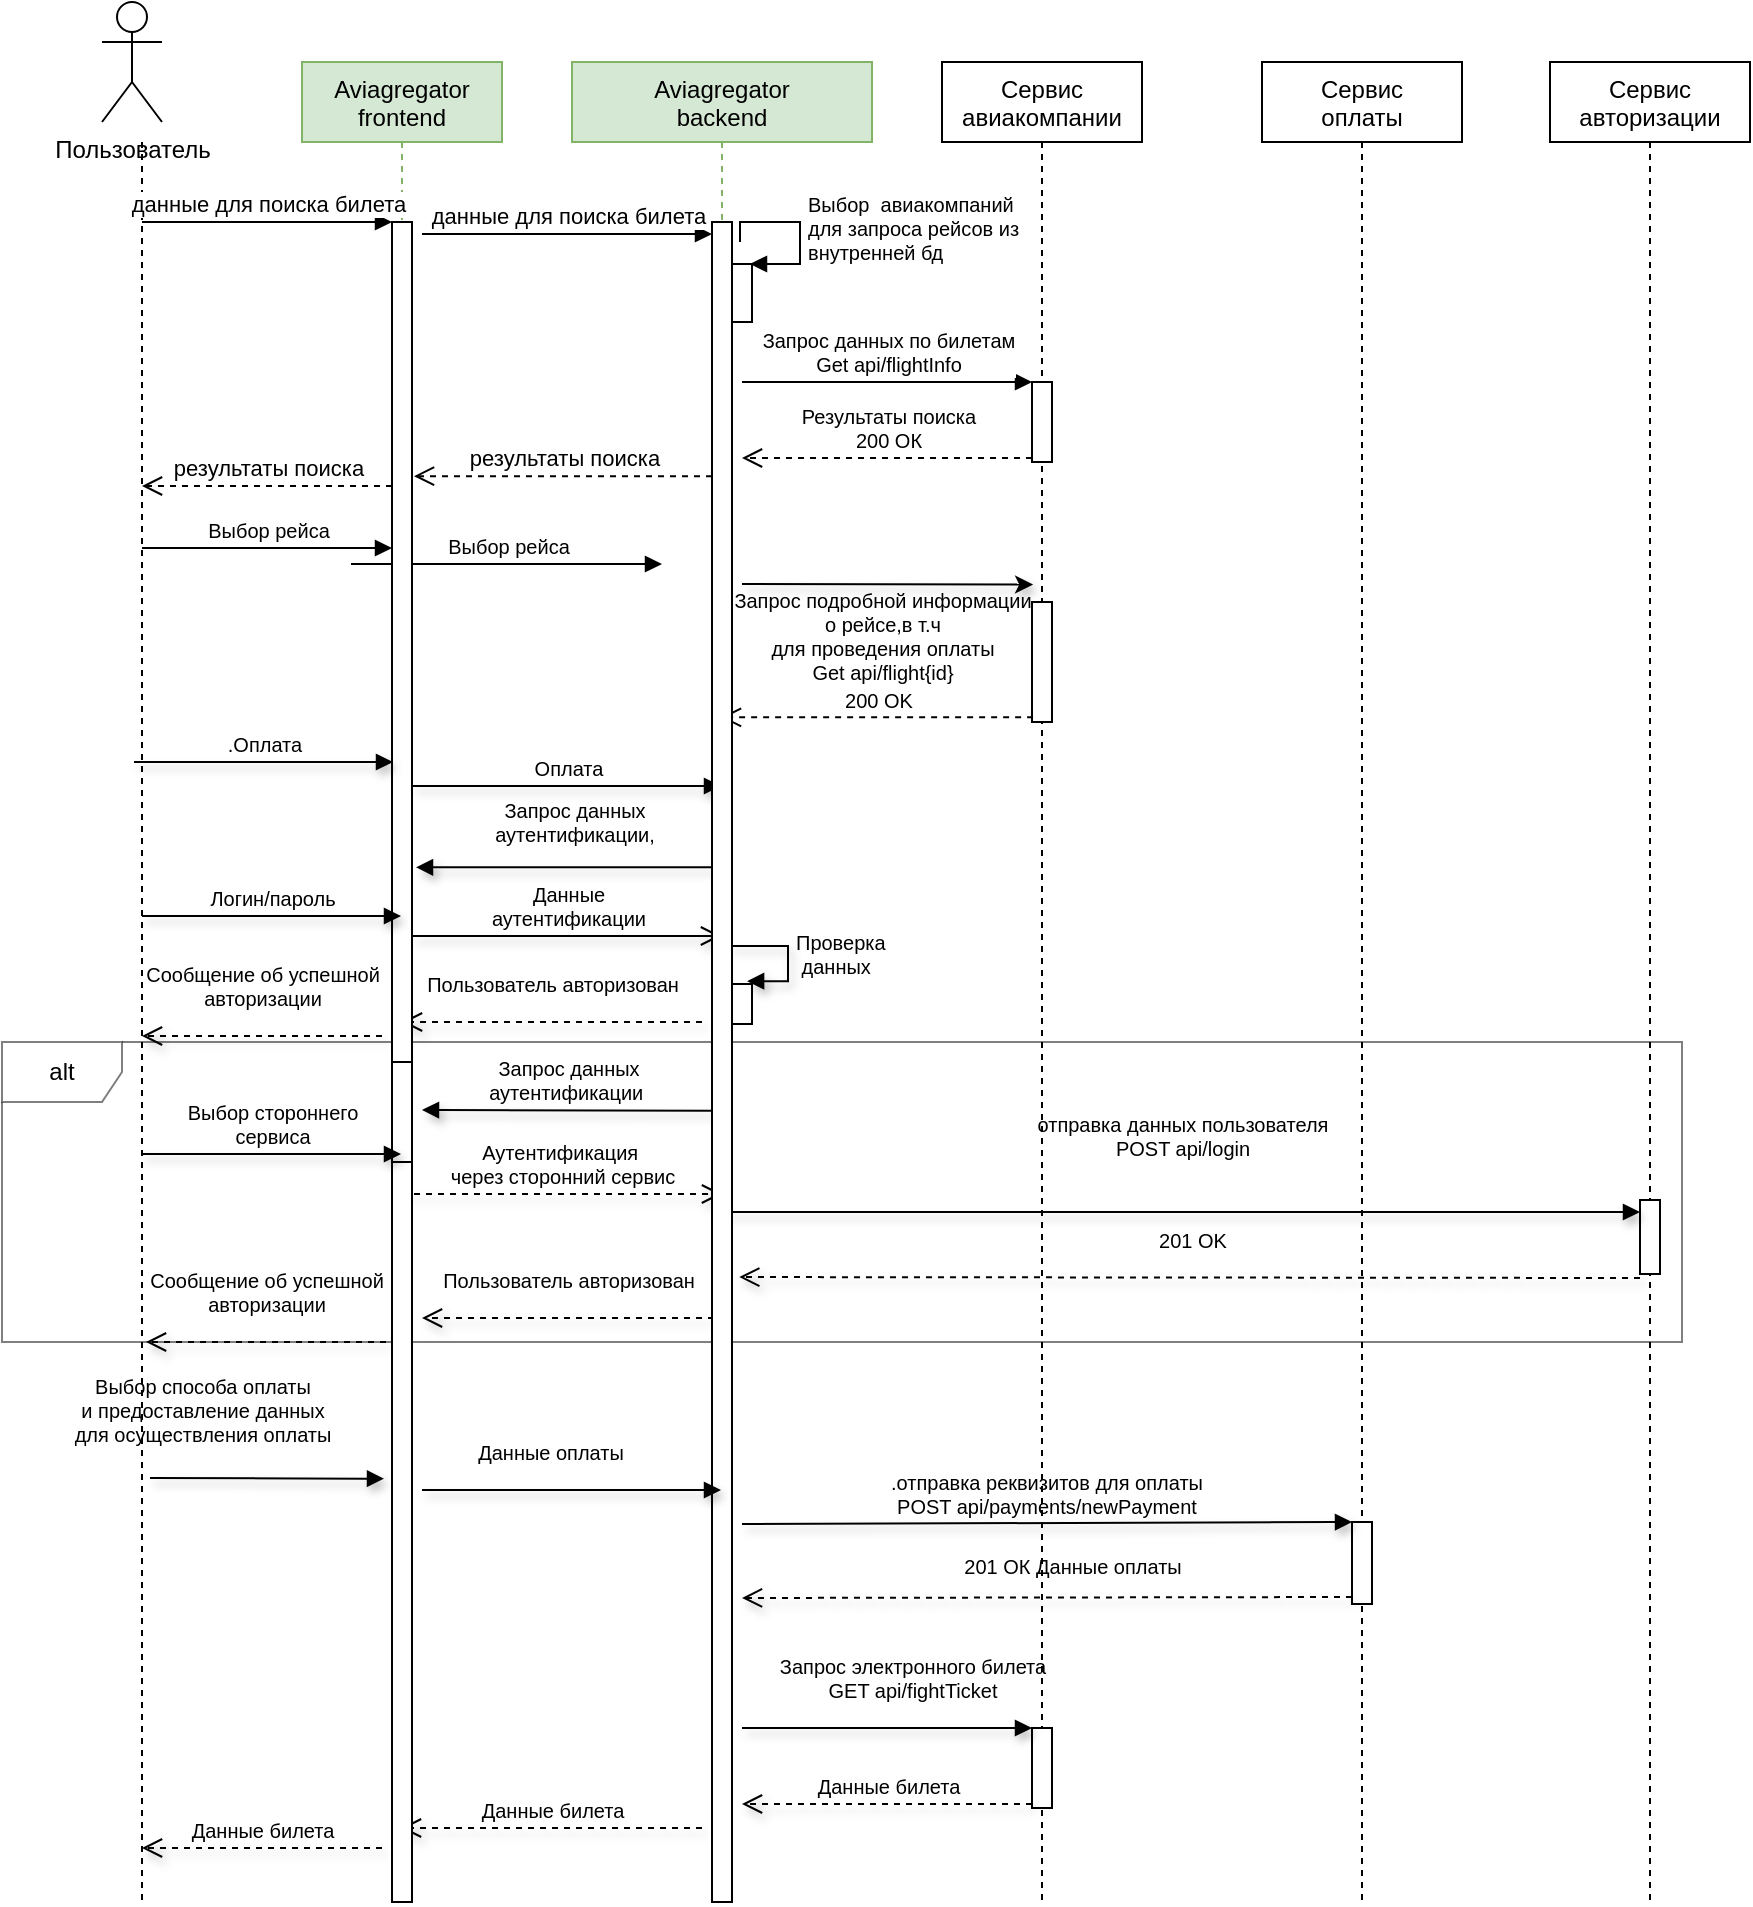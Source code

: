 <mxfile version="16.1.0" type="github">
  <diagram id="kgpKYQtTHZ0yAKxKKP6v" name="Page-1">
    <mxGraphModel dx="1533" dy="448" grid="1" gridSize="10" guides="1" tooltips="1" connect="1" arrows="1" fold="1" page="1" pageScale="1" pageWidth="850" pageHeight="1100" math="0" shadow="0">
      <root>
        <mxCell id="0" />
        <mxCell id="1" parent="0" />
        <mxCell id="IIHWQ_O0NxmgDRK_-mZD-16" value="alt" style="shape=umlFrame;whiteSpace=wrap;fillColor=none;opacity=50;" vertex="1" parent="1">
          <mxGeometry x="-190" y="570" width="840" height="150" as="geometry" />
        </mxCell>
        <mxCell id="3nuBFxr9cyL0pnOWT2aG-1" value="Aviagregator&#xa;backend" style="shape=umlLifeline;perimeter=lifelinePerimeter;container=1;collapsible=0;recursiveResize=0;rounded=0;shadow=0;strokeWidth=1;fillColor=#d5e8d4;strokeColor=#82b366;" parent="1" vertex="1">
          <mxGeometry x="95" y="80" width="150" height="840" as="geometry" />
        </mxCell>
        <mxCell id="7u0CSYYLVKe7ubRiZnHP-11" value="" style="html=1;points=[];perimeter=orthogonalPerimeter;fontSize=10;" parent="3nuBFxr9cyL0pnOWT2aG-1" vertex="1">
          <mxGeometry x="80" y="101" width="10" height="29" as="geometry" />
        </mxCell>
        <mxCell id="7u0CSYYLVKe7ubRiZnHP-12" value="Выбор&amp;nbsp; авиакомпаний&amp;nbsp;&lt;br&gt;для запроса рейсов из&lt;br&gt;внутренней бд" style="edgeStyle=orthogonalEdgeStyle;html=1;align=left;spacingLeft=2;endArrow=block;rounded=0;entryX=1;entryY=0;fontSize=10;" parent="3nuBFxr9cyL0pnOWT2aG-1" edge="1">
          <mxGeometry relative="1" as="geometry">
            <mxPoint x="84" y="90" as="sourcePoint" />
            <Array as="points">
              <mxPoint x="114" y="80" />
            </Array>
            <mxPoint x="89.0" y="101" as="targetPoint" />
          </mxGeometry>
        </mxCell>
        <mxCell id="7u0CSYYLVKe7ubRiZnHP-17" value="Выбор рейса" style="html=1;verticalAlign=bottom;endArrow=block;entryX=0;entryY=0;rounded=0;fontSize=10;" parent="3nuBFxr9cyL0pnOWT2aG-1" edge="1">
          <mxGeometry relative="1" as="geometry">
            <mxPoint x="-110.5" y="251.0" as="sourcePoint" />
            <mxPoint x="45" y="251.0" as="targetPoint" />
          </mxGeometry>
        </mxCell>
        <mxCell id="7u0CSYYLVKe7ubRiZnHP-33" value="Проверка&amp;nbsp;&lt;br&gt;&amp;nbsp;данных" style="edgeStyle=orthogonalEdgeStyle;html=1;align=left;spacingLeft=2;endArrow=block;rounded=0;entryX=0.956;entryY=-0.069;shadow=1;labelBackgroundColor=none;sketch=0;fontSize=10;entryDx=0;entryDy=0;entryPerimeter=0;" parent="3nuBFxr9cyL0pnOWT2aG-1" edge="1">
          <mxGeometry relative="1" as="geometry">
            <mxPoint x="78" y="442" as="sourcePoint" />
            <Array as="points">
              <mxPoint x="108" y="442" />
              <mxPoint x="108" y="460" />
            </Array>
            <mxPoint x="87.56" y="459.62" as="targetPoint" />
          </mxGeometry>
        </mxCell>
        <mxCell id="IIHWQ_O0NxmgDRK_-mZD-23" value="" style="html=1;points=[];perimeter=orthogonalPerimeter;fontSize=10;" vertex="1" parent="3nuBFxr9cyL0pnOWT2aG-1">
          <mxGeometry x="80" y="461" width="10" height="20" as="geometry" />
        </mxCell>
        <mxCell id="3nuBFxr9cyL0pnOWT2aG-5" value="Сервис&#xa;оплаты" style="shape=umlLifeline;perimeter=lifelinePerimeter;container=1;collapsible=0;recursiveResize=0;rounded=0;shadow=0;strokeWidth=1;" parent="1" vertex="1">
          <mxGeometry x="440" y="80" width="100" height="920" as="geometry" />
        </mxCell>
        <mxCell id="7u0CSYYLVKe7ubRiZnHP-42" value="" style="html=1;points=[];perimeter=orthogonalPerimeter;fontSize=10;" parent="3nuBFxr9cyL0pnOWT2aG-5" vertex="1">
          <mxGeometry x="45" y="730" width="10" height="41" as="geometry" />
        </mxCell>
        <mxCell id="7u0CSYYLVKe7ubRiZnHP-43" value=".отправка реквизитов для оплаты&lt;br&gt;POST api/payments/newPayment" style="html=1;verticalAlign=bottom;endArrow=block;entryX=0;entryY=0;rounded=0;shadow=1;labelBackgroundColor=none;sketch=0;fontSize=10;" parent="3nuBFxr9cyL0pnOWT2aG-5" target="7u0CSYYLVKe7ubRiZnHP-42" edge="1">
          <mxGeometry relative="1" as="geometry">
            <mxPoint x="-260" y="731" as="sourcePoint" />
            <Array as="points">
              <mxPoint x="-260" y="731" />
            </Array>
          </mxGeometry>
        </mxCell>
        <mxCell id="7u0CSYYLVKe7ubRiZnHP-1" value="Сервис &#xa;авиакомпании" style="shape=umlLifeline;perimeter=lifelinePerimeter;container=1;collapsible=0;recursiveResize=0;rounded=0;shadow=0;strokeWidth=1;" parent="1" vertex="1">
          <mxGeometry x="280" y="80" width="100" height="920" as="geometry" />
        </mxCell>
        <mxCell id="7u0CSYYLVKe7ubRiZnHP-13" value="" style="html=1;points=[];perimeter=orthogonalPerimeter;fontSize=10;" parent="7u0CSYYLVKe7ubRiZnHP-1" vertex="1">
          <mxGeometry x="45" y="160" width="10" height="40" as="geometry" />
        </mxCell>
        <mxCell id="7u0CSYYLVKe7ubRiZnHP-19" value="" style="html=1;points=[];perimeter=orthogonalPerimeter;fontSize=10;" parent="7u0CSYYLVKe7ubRiZnHP-1" vertex="1">
          <mxGeometry x="45" y="270" width="10" height="60" as="geometry" />
        </mxCell>
        <mxCell id="7u0CSYYLVKe7ubRiZnHP-50" value="" style="html=1;points=[];perimeter=orthogonalPerimeter;fontSize=10;" parent="7u0CSYYLVKe7ubRiZnHP-1" vertex="1">
          <mxGeometry x="45" y="833" width="10" height="40" as="geometry" />
        </mxCell>
        <mxCell id="7u0CSYYLVKe7ubRiZnHP-3" value="Пользователь" style="shape=umlActor;verticalLabelPosition=bottom;verticalAlign=top;html=1;outlineConnect=0;" parent="1" vertex="1">
          <mxGeometry x="-140" y="50" width="30" height="60" as="geometry" />
        </mxCell>
        <mxCell id="7u0CSYYLVKe7ubRiZnHP-14" value="Запрос данных по билетам&lt;br&gt;Get api/flightInfo" style="html=1;verticalAlign=bottom;endArrow=block;entryX=0;entryY=0;rounded=0;fontSize=10;" parent="1" target="7u0CSYYLVKe7ubRiZnHP-13" edge="1">
          <mxGeometry relative="1" as="geometry">
            <mxPoint x="180" y="240" as="sourcePoint" />
          </mxGeometry>
        </mxCell>
        <mxCell id="7u0CSYYLVKe7ubRiZnHP-15" value="Результаты поиска&lt;br&gt;200 ОК" style="html=1;verticalAlign=bottom;endArrow=open;dashed=1;endSize=8;exitX=0;exitY=0.95;rounded=0;fontSize=10;" parent="1" source="7u0CSYYLVKe7ubRiZnHP-13" edge="1">
          <mxGeometry relative="1" as="geometry">
            <mxPoint x="180" y="278" as="targetPoint" />
          </mxGeometry>
        </mxCell>
        <mxCell id="7u0CSYYLVKe7ubRiZnHP-20" value="Запрос подробной информации &lt;br&gt;о рейсе,в т.ч &lt;br&gt;для проведения оплаты&lt;br&gt;Get api/flight{id}" style="html=1;verticalAlign=bottom;endArrow=classic;entryX=0.056;entryY=0.092;rounded=0;fontSize=10;shadow=1;sketch=0;entryDx=0;entryDy=0;entryPerimeter=0;endFill=1;labelBackgroundColor=none;" parent="1" edge="1">
          <mxGeometry x="-0.036" y="-53" relative="1" as="geometry">
            <mxPoint x="180" y="341" as="sourcePoint" />
            <mxPoint x="325.56" y="341.28" as="targetPoint" />
            <mxPoint as="offset" />
          </mxGeometry>
        </mxCell>
        <mxCell id="7u0CSYYLVKe7ubRiZnHP-21" value="200 OK" style="html=1;verticalAlign=bottom;endArrow=open;dashed=1;endSize=8;rounded=0;fontSize=10;exitX=0.056;exitY=0.896;exitDx=0;exitDy=0;exitPerimeter=0;" parent="1" edge="1">
          <mxGeometry relative="1" as="geometry">
            <mxPoint x="169.5" y="407.64" as="targetPoint" />
            <mxPoint x="325.56" y="407.64" as="sourcePoint" />
          </mxGeometry>
        </mxCell>
        <mxCell id="7u0CSYYLVKe7ubRiZnHP-25" value="Запрос данных&lt;br&gt;аутентификации," style="html=1;verticalAlign=bottom;endArrow=block;entryX=1.2;entryY=0.061;rounded=0;shadow=1;labelBackgroundColor=none;sketch=0;fontSize=10;entryDx=0;entryDy=0;entryPerimeter=0;" parent="1" edge="1">
          <mxGeometry x="-0.06" y="-8" relative="1" as="geometry">
            <mxPoint x="165.0" y="482.66" as="sourcePoint" />
            <mxPoint x="17" y="482.66" as="targetPoint" />
            <mxPoint as="offset" />
          </mxGeometry>
        </mxCell>
        <mxCell id="7u0CSYYLVKe7ubRiZnHP-26" value="Данные &lt;br&gt;аутентификации" style="html=1;verticalAlign=bottom;endArrow=open;endSize=8;exitX=1;exitY=0.95;rounded=0;shadow=1;labelBackgroundColor=none;sketch=0;fontSize=10;" parent="1" edge="1">
          <mxGeometry relative="1" as="geometry">
            <mxPoint x="169.5" y="517" as="targetPoint" />
            <mxPoint x="15" y="517" as="sourcePoint" />
          </mxGeometry>
        </mxCell>
        <mxCell id="7u0CSYYLVKe7ubRiZnHP-27" value="Сервис &#xa;авторизации" style="shape=umlLifeline;perimeter=lifelinePerimeter;container=1;collapsible=0;recursiveResize=0;rounded=0;shadow=0;strokeWidth=1;" parent="1" vertex="1">
          <mxGeometry x="584" y="80" width="100" height="920" as="geometry" />
        </mxCell>
        <mxCell id="7u0CSYYLVKe7ubRiZnHP-39" value="" style="html=1;points=[];perimeter=orthogonalPerimeter;fontSize=10;" parent="7u0CSYYLVKe7ubRiZnHP-27" vertex="1">
          <mxGeometry x="45" y="569" width="10" height="37" as="geometry" />
        </mxCell>
        <mxCell id="7u0CSYYLVKe7ubRiZnHP-41" value="201 OK" style="html=1;verticalAlign=bottom;endArrow=open;dashed=1;endSize=8;exitX=0;exitY=0.95;rounded=0;shadow=1;labelBackgroundColor=none;sketch=0;fontSize=10;entryX=1.363;entryY=0.628;entryDx=0;entryDy=0;entryPerimeter=0;" parent="7u0CSYYLVKe7ubRiZnHP-27" target="7u0CSYYLVKe7ubRiZnHP-8" edge="1">
          <mxGeometry x="-0.004" y="-10" relative="1" as="geometry">
            <mxPoint x="-414.5" y="608" as="targetPoint" />
            <mxPoint x="45" y="608" as="sourcePoint" />
            <mxPoint as="offset" />
          </mxGeometry>
        </mxCell>
        <mxCell id="7u0CSYYLVKe7ubRiZnHP-30" value="Оплата" style="html=1;verticalAlign=bottom;endArrow=block;rounded=0;shadow=1;labelBackgroundColor=none;sketch=0;fontSize=10;" parent="1" edge="1">
          <mxGeometry relative="1" as="geometry">
            <mxPoint x="15" y="442.0" as="sourcePoint" />
            <mxPoint x="169.5" y="442" as="targetPoint" />
          </mxGeometry>
        </mxCell>
        <mxCell id="7u0CSYYLVKe7ubRiZnHP-36" value="Запрос данных&lt;br&gt;аутентификации&amp;nbsp;" style="html=1;verticalAlign=bottom;endArrow=block;rounded=0;shadow=1;labelBackgroundColor=none;sketch=0;fontSize=10;exitX=0.033;exitY=0.885;exitDx=0;exitDy=0;exitPerimeter=0;" parent="1" edge="1">
          <mxGeometry relative="1" as="geometry">
            <mxPoint x="165.33" y="604.35" as="sourcePoint" />
            <mxPoint x="20" y="604" as="targetPoint" />
          </mxGeometry>
        </mxCell>
        <mxCell id="7u0CSYYLVKe7ubRiZnHP-37" value="Аутентификация&amp;nbsp;&lt;br&gt;через сторонний сервис" style="html=1;verticalAlign=bottom;endArrow=open;dashed=1;endSize=8;rounded=0;shadow=1;labelBackgroundColor=none;sketch=0;fontSize=10;" parent="1" edge="1">
          <mxGeometry relative="1" as="geometry">
            <mxPoint x="170" y="646" as="targetPoint" />
            <mxPoint x="10" y="646" as="sourcePoint" />
          </mxGeometry>
        </mxCell>
        <mxCell id="7u0CSYYLVKe7ubRiZnHP-38" value="" style="endArrow=none;dashed=1;endFill=0;html=1;rounded=0;" parent="1" edge="1">
          <mxGeometry width="160" relative="1" as="geometry">
            <mxPoint x="-120" y="120" as="sourcePoint" />
            <mxPoint x="-120" y="1000" as="targetPoint" />
          </mxGeometry>
        </mxCell>
        <mxCell id="7u0CSYYLVKe7ubRiZnHP-40" value="отправка данных пользователя&lt;br&gt;POST api/login" style="html=1;verticalAlign=bottom;endArrow=block;entryX=0;entryY=0;rounded=0;shadow=1;labelBackgroundColor=none;sketch=0;fontSize=10;" parent="1" edge="1">
          <mxGeometry x="0.003" y="23" relative="1" as="geometry">
            <mxPoint x="169.5" y="655" as="sourcePoint" />
            <mxPoint as="offset" />
            <mxPoint x="629" y="655" as="targetPoint" />
          </mxGeometry>
        </mxCell>
        <mxCell id="7u0CSYYLVKe7ubRiZnHP-45" value="Пользователь авторизован" style="html=1;verticalAlign=bottom;endArrow=open;dashed=1;endSize=8;rounded=0;shadow=1;labelBackgroundColor=none;sketch=0;fontSize=10;" parent="1" edge="1" target="IIHWQ_O0NxmgDRK_-mZD-2">
          <mxGeometry y="-10" relative="1" as="geometry">
            <mxPoint x="160" y="560" as="sourcePoint" />
            <mxPoint x="40" y="560" as="targetPoint" />
            <mxPoint as="offset" />
          </mxGeometry>
        </mxCell>
        <mxCell id="7u0CSYYLVKe7ubRiZnHP-49" value="Выбор способа оплаты &lt;br&gt;и предоставление данных &lt;br&gt;для осуществления оплаты" style="html=1;verticalAlign=bottom;endArrow=block;rounded=0;shadow=1;labelBackgroundColor=none;sketch=0;fontSize=10;entryX=-0.4;entryY=0.748;entryDx=0;entryDy=0;entryPerimeter=0;" parent="1" edge="1">
          <mxGeometry x="-0.556" y="13" width="80" relative="1" as="geometry">
            <mxPoint x="-116" y="788" as="sourcePoint" />
            <mxPoint x="1" y="788.36" as="targetPoint" />
            <mxPoint as="offset" />
          </mxGeometry>
        </mxCell>
        <mxCell id="7u0CSYYLVKe7ubRiZnHP-44" value="201 ОК Данные оплаты" style="html=1;verticalAlign=bottom;endArrow=open;dashed=1;endSize=8;rounded=0;shadow=1;labelBackgroundColor=none;sketch=0;fontSize=10;" parent="1" edge="1">
          <mxGeometry x="-0.081" y="-6" relative="1" as="geometry">
            <mxPoint x="180" y="848" as="targetPoint" />
            <mxPoint x="485" y="847.5" as="sourcePoint" />
            <mxPoint y="-1" as="offset" />
          </mxGeometry>
        </mxCell>
        <mxCell id="7u0CSYYLVKe7ubRiZnHP-52" value="Данные билета" style="html=1;verticalAlign=bottom;endArrow=open;dashed=1;endSize=8;exitX=0;exitY=0.95;rounded=0;shadow=1;labelBackgroundColor=none;sketch=0;fontSize=10;" parent="1" source="7u0CSYYLVKe7ubRiZnHP-50" edge="1">
          <mxGeometry relative="1" as="geometry">
            <mxPoint x="180" y="951" as="targetPoint" />
          </mxGeometry>
        </mxCell>
        <mxCell id="7u0CSYYLVKe7ubRiZnHP-51" value="Запрос электронного билета&lt;br&gt;GET api/fightTicket" style="html=1;verticalAlign=bottom;endArrow=block;entryX=0;entryY=0;rounded=0;shadow=1;labelBackgroundColor=none;sketch=0;fontSize=10;" parent="1" target="7u0CSYYLVKe7ubRiZnHP-50" edge="1">
          <mxGeometry x="0.164" y="10" relative="1" as="geometry">
            <mxPoint x="180" y="913" as="sourcePoint" />
            <mxPoint as="offset" />
          </mxGeometry>
        </mxCell>
        <mxCell id="7u0CSYYLVKe7ubRiZnHP-53" value="Данные билета" style="html=1;verticalAlign=bottom;endArrow=open;dashed=1;endSize=8;rounded=0;shadow=1;labelBackgroundColor=none;sketch=0;fontSize=10;" parent="1" edge="1">
          <mxGeometry relative="1" as="geometry">
            <mxPoint x="160" y="963" as="sourcePoint" />
            <mxPoint x="9.5" y="963" as="targetPoint" />
          </mxGeometry>
        </mxCell>
        <mxCell id="IIHWQ_O0NxmgDRK_-mZD-2" value="Aviagregator&#xa;frontend&#xa;" style="shape=umlLifeline;perimeter=lifelinePerimeter;container=1;collapsible=0;recursiveResize=0;rounded=0;shadow=0;strokeWidth=1;fillColor=#d5e8d4;strokeColor=#82b366;verticalAlign=top;" vertex="1" parent="1">
          <mxGeometry x="-40" y="80" width="100" height="920" as="geometry" />
        </mxCell>
        <mxCell id="IIHWQ_O0NxmgDRK_-mZD-3" value="" style="html=1;points=[];perimeter=orthogonalPerimeter;" vertex="1" parent="IIHWQ_O0NxmgDRK_-mZD-2">
          <mxGeometry x="45" y="80" width="10" height="840" as="geometry" />
        </mxCell>
        <mxCell id="IIHWQ_O0NxmgDRK_-mZD-4" value="данные для поиска билета" style="html=1;verticalAlign=bottom;endArrow=block;entryX=0;entryY=0;rounded=0;" edge="1" parent="IIHWQ_O0NxmgDRK_-mZD-2" target="IIHWQ_O0NxmgDRK_-mZD-3">
          <mxGeometry relative="1" as="geometry">
            <mxPoint x="-80" y="80" as="sourcePoint" />
          </mxGeometry>
        </mxCell>
        <mxCell id="IIHWQ_O0NxmgDRK_-mZD-5" value="результаты поиска" style="html=1;verticalAlign=bottom;endArrow=open;dashed=1;endSize=8;rounded=0;" edge="1" parent="IIHWQ_O0NxmgDRK_-mZD-2">
          <mxGeometry relative="1" as="geometry">
            <mxPoint x="-80" y="212" as="targetPoint" />
            <mxPoint x="45" y="212" as="sourcePoint" />
          </mxGeometry>
        </mxCell>
        <mxCell id="IIHWQ_O0NxmgDRK_-mZD-8" value="Выбор рейса" style="html=1;verticalAlign=bottom;endArrow=block;entryX=0;entryY=0;rounded=0;fontSize=10;" edge="1" parent="IIHWQ_O0NxmgDRK_-mZD-2">
          <mxGeometry relative="1" as="geometry">
            <mxPoint x="-80" y="243" as="sourcePoint" />
            <mxPoint x="45" y="243.0" as="targetPoint" />
          </mxGeometry>
        </mxCell>
        <mxCell id="7u0CSYYLVKe7ubRiZnHP-35" value="" style="html=1;points=[];perimeter=orthogonalPerimeter;fontSize=10;" parent="IIHWQ_O0NxmgDRK_-mZD-2" vertex="1">
          <mxGeometry x="45" y="500" width="10" height="50" as="geometry" />
        </mxCell>
        <mxCell id="7u0CSYYLVKe7ubRiZnHP-6" value="" style="endArrow=none;dashed=1;endFill=0;html=1;rounded=0;startArrow=none;" parent="IIHWQ_O0NxmgDRK_-mZD-2" source="7u0CSYYLVKe7ubRiZnHP-35" edge="1" target="IIHWQ_O0NxmgDRK_-mZD-2">
          <mxGeometry width="160" relative="1" as="geometry">
            <mxPoint x="80" y="60" as="sourcePoint" />
            <mxPoint x="80" y="840" as="targetPoint" />
          </mxGeometry>
        </mxCell>
        <mxCell id="7u0CSYYLVKe7ubRiZnHP-9" value="данные для поиска билета" style="html=1;verticalAlign=bottom;endArrow=block;entryX=0;entryY=0;rounded=0;" parent="1" edge="1">
          <mxGeometry relative="1" as="geometry">
            <mxPoint x="20" y="166" as="sourcePoint" />
            <mxPoint x="165" y="166.0" as="targetPoint" />
          </mxGeometry>
        </mxCell>
        <mxCell id="7u0CSYYLVKe7ubRiZnHP-10" value="результаты поиска" style="html=1;verticalAlign=bottom;endArrow=open;dashed=1;endSize=8;rounded=0;entryX=1.1;entryY=0.158;entryDx=0;entryDy=0;entryPerimeter=0;" parent="1" edge="1">
          <mxGeometry relative="1" as="geometry">
            <mxPoint x="16" y="287.08" as="targetPoint" />
            <mxPoint x="165" y="287.08" as="sourcePoint" />
          </mxGeometry>
        </mxCell>
        <mxCell id="IIHWQ_O0NxmgDRK_-mZD-10" value=".Оплата" style="html=1;verticalAlign=bottom;endArrow=block;rounded=0;shadow=1;labelBackgroundColor=none;sketch=0;fontSize=10;" edge="1" parent="1">
          <mxGeometry relative="1" as="geometry">
            <mxPoint x="-124" y="430" as="sourcePoint" />
            <mxPoint x="5.5" y="430" as="targetPoint" />
          </mxGeometry>
        </mxCell>
        <mxCell id="IIHWQ_O0NxmgDRK_-mZD-11" value="Логин/пароль" style="html=1;verticalAlign=bottom;endArrow=block;rounded=0;shadow=1;labelBackgroundColor=none;sketch=0;fontSize=10;" edge="1" parent="1">
          <mxGeometry relative="1" as="geometry">
            <mxPoint x="-120" y="507" as="sourcePoint" />
            <mxPoint x="9.5" y="507" as="targetPoint" />
          </mxGeometry>
        </mxCell>
        <mxCell id="IIHWQ_O0NxmgDRK_-mZD-12" value="&lt;div&gt;Выбор стороннего &lt;br&gt;&lt;/div&gt;&lt;div&gt;сервиса&lt;/div&gt;" style="html=1;verticalAlign=bottom;endArrow=block;rounded=0;shadow=1;labelBackgroundColor=none;sketch=0;fontSize=10;" edge="1" parent="1">
          <mxGeometry x="0.004" relative="1" as="geometry">
            <mxPoint x="-120" y="626" as="sourcePoint" />
            <mxPoint x="9.5" y="626" as="targetPoint" />
            <mxPoint as="offset" />
          </mxGeometry>
        </mxCell>
        <mxCell id="IIHWQ_O0NxmgDRK_-mZD-14" value="Пользователь авторизован" style="html=1;verticalAlign=bottom;endArrow=open;dashed=1;endSize=8;rounded=0;shadow=1;labelBackgroundColor=none;sketch=0;fontSize=10;" edge="1" parent="1">
          <mxGeometry y="-10" relative="1" as="geometry">
            <mxPoint x="166" y="708" as="sourcePoint" />
            <mxPoint x="20" y="708" as="targetPoint" />
            <mxPoint as="offset" />
          </mxGeometry>
        </mxCell>
        <mxCell id="IIHWQ_O0NxmgDRK_-mZD-15" value="&lt;div&gt;Сообщение об успешной&lt;/div&gt;&lt;div&gt;авторизации&lt;br&gt;&lt;/div&gt;" style="html=1;verticalAlign=bottom;endArrow=open;dashed=1;endSize=8;rounded=0;shadow=1;labelBackgroundColor=none;sketch=0;fontSize=10;" edge="1" parent="1">
          <mxGeometry y="-10" relative="1" as="geometry">
            <mxPoint y="567" as="sourcePoint" />
            <mxPoint x="-120" y="567" as="targetPoint" />
            <mxPoint as="offset" />
          </mxGeometry>
        </mxCell>
        <mxCell id="7u0CSYYLVKe7ubRiZnHP-8" value="" style="html=1;points=[];perimeter=orthogonalPerimeter;" parent="1" vertex="1">
          <mxGeometry x="165" y="160" width="10" height="840" as="geometry" />
        </mxCell>
        <mxCell id="IIHWQ_O0NxmgDRK_-mZD-18" value="Данные оплаты" style="html=1;verticalAlign=bottom;endArrow=block;rounded=0;shadow=1;labelBackgroundColor=none;sketch=0;fontSize=10;" edge="1" parent="1">
          <mxGeometry x="-0.146" y="10" width="80" relative="1" as="geometry">
            <mxPoint x="20" y="794" as="sourcePoint" />
            <mxPoint x="169.5" y="794" as="targetPoint" />
            <mxPoint as="offset" />
          </mxGeometry>
        </mxCell>
        <mxCell id="IIHWQ_O0NxmgDRK_-mZD-19" value="&lt;div&gt;Сообщение об успешной&lt;/div&gt;&lt;div&gt;авторизации&lt;br&gt;&lt;/div&gt;" style="html=1;verticalAlign=bottom;endArrow=open;dashed=1;endSize=8;rounded=0;shadow=1;labelBackgroundColor=none;sketch=0;fontSize=10;" edge="1" parent="1">
          <mxGeometry y="-10" relative="1" as="geometry">
            <mxPoint x="2" y="720" as="sourcePoint" />
            <mxPoint x="-118" y="720" as="targetPoint" />
            <mxPoint as="offset" />
          </mxGeometry>
        </mxCell>
        <mxCell id="IIHWQ_O0NxmgDRK_-mZD-21" value="Данные билета" style="html=1;verticalAlign=bottom;endArrow=open;dashed=1;endSize=8;rounded=0;shadow=1;labelBackgroundColor=none;sketch=0;fontSize=10;" edge="1" parent="1">
          <mxGeometry relative="1" as="geometry">
            <mxPoint y="973" as="sourcePoint" />
            <mxPoint x="-120" y="973" as="targetPoint" />
          </mxGeometry>
        </mxCell>
      </root>
    </mxGraphModel>
  </diagram>
</mxfile>
